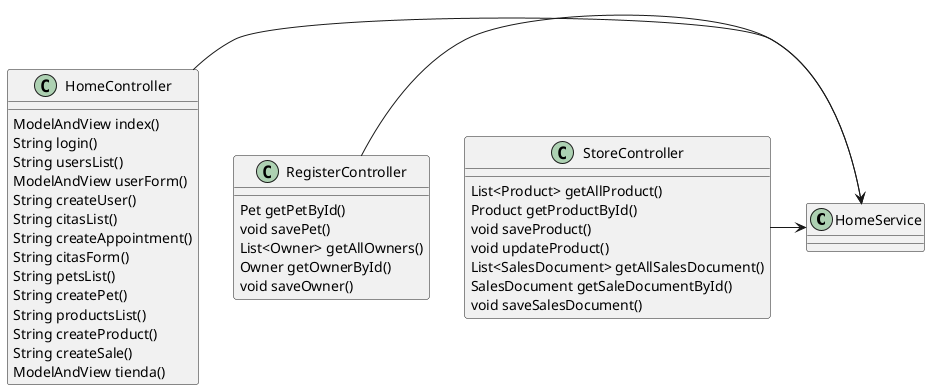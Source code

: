 @startuml

class HomeService
class HomeController{
ModelAndView index()
String login()
String usersList()
ModelAndView userForm()
String createUser()
String citasList()
String createAppointment()
String citasForm()
String petsList()
String createPet()
String productsList()
String createProduct()
String createSale()
ModelAndView tienda()
}
class RegisterController{
Pet getPetById()
void savePet()
List<Owner> getAllOwners()
Owner getOwnerById()
void saveOwner()
}
class StoreController{
List<Product> getAllProduct()
Product getProductById()
void saveProduct()
void updateProduct()
List<SalesDocument> getAllSalesDocument()
SalesDocument getSaleDocumentById()
void saveSalesDocument()
}

HomeController -> HomeService
RegisterController -> HomeService
StoreController -> HomeService

@enduml